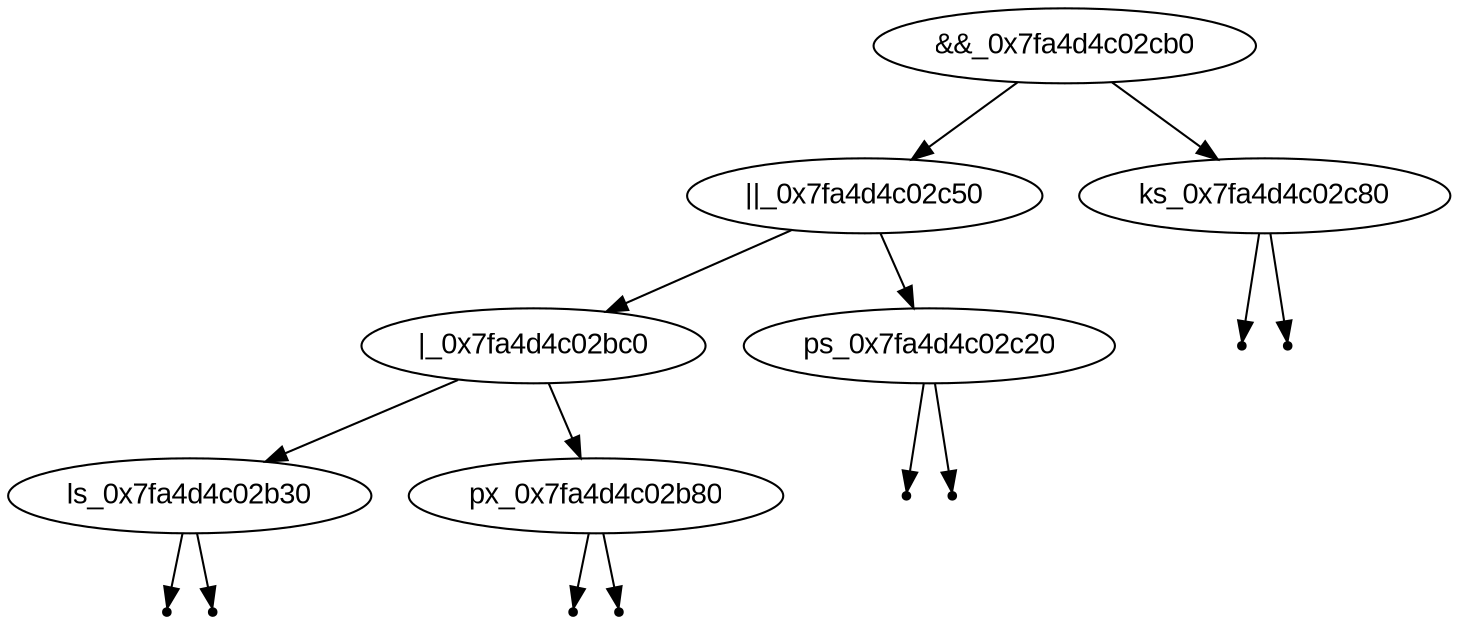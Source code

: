 digraph BST {
    node [fontname="Arial"];
    "&&_0x7fa4d4c02cb0" -> "||_0x7fa4d4c02c50";
    "||_0x7fa4d4c02c50" -> "|_0x7fa4d4c02bc0";
    "|_0x7fa4d4c02bc0" -> "ls_0x7fa4d4c02b30";
    null0 [shape=point];
    "ls_0x7fa4d4c02b30" -> null0;
    null1 [shape=point];
    "ls_0x7fa4d4c02b30" -> null1;
    "|_0x7fa4d4c02bc0" -> "px_0x7fa4d4c02b80";
    null2 [shape=point];
    "px_0x7fa4d4c02b80" -> null2;
    null3 [shape=point];
    "px_0x7fa4d4c02b80" -> null3;
    "||_0x7fa4d4c02c50" -> "ps_0x7fa4d4c02c20";
    null4 [shape=point];
    "ps_0x7fa4d4c02c20" -> null4;
    null5 [shape=point];
    "ps_0x7fa4d4c02c20" -> null5;
    "&&_0x7fa4d4c02cb0" -> "ks_0x7fa4d4c02c80";
    null6 [shape=point];
    "ks_0x7fa4d4c02c80" -> null6;
    null7 [shape=point];
    "ks_0x7fa4d4c02c80" -> null7;
}
